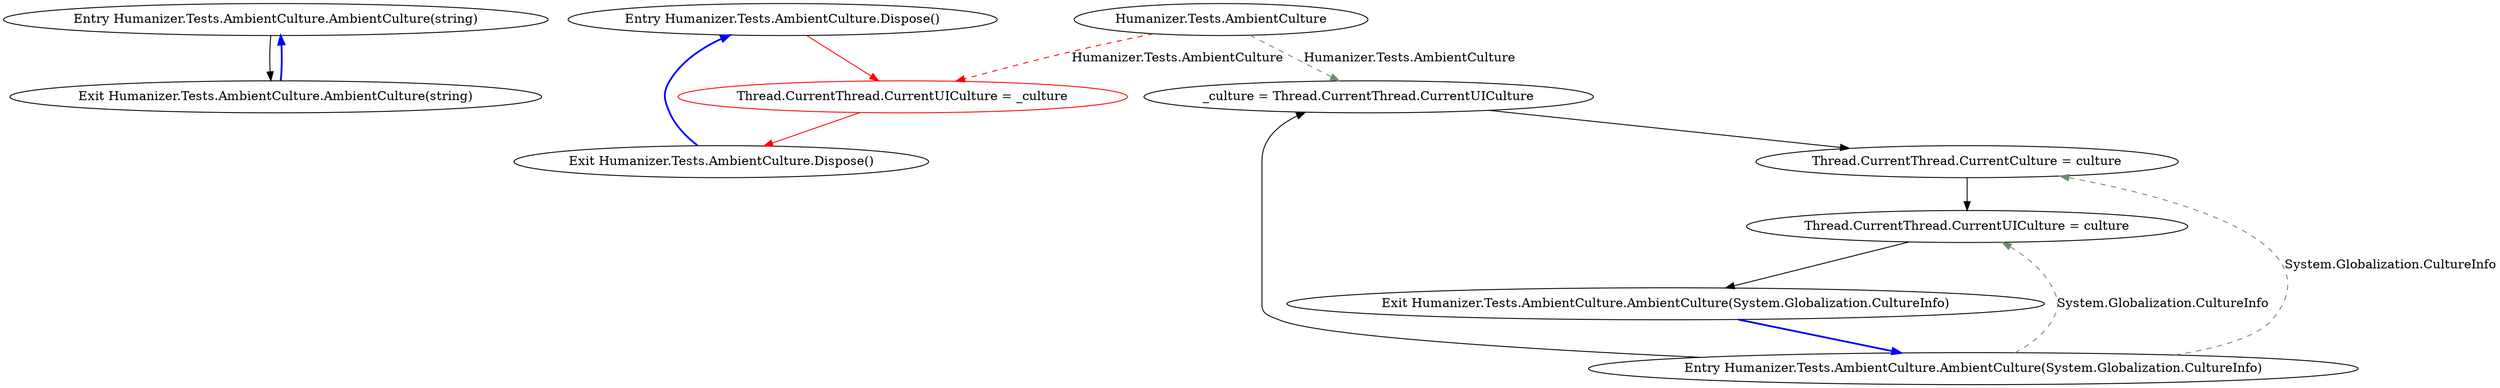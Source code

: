 digraph  {
m0_5 [label="Entry Humanizer.Tests.AmbientCulture.AmbientCulture(string)", span="17-17", cluster="Humanizer.Tests.AmbientCulture.AmbientCulture(string)", file="SpecificationPropertyRules.cs"];
m0_6 [label="Exit Humanizer.Tests.AmbientCulture.AmbientCulture(string)", span="17-17", cluster="Humanizer.Tests.AmbientCulture.AmbientCulture(string)", file="SpecificationPropertyRules.cs"];
m0_7 [label="Entry Humanizer.Tests.AmbientCulture.Dispose()", span="22-22", cluster="Humanizer.Tests.AmbientCulture.Dispose()", file="SpecificationPropertyRules.cs"];
m0_8 [label="Thread.CurrentThread.CurrentUICulture = _culture", span="24-24", cluster="Humanizer.Tests.AmbientCulture.Dispose()", color=red, community=0, file="SpecificationPropertyRules.cs"];
m0_9 [label="Exit Humanizer.Tests.AmbientCulture.Dispose()", span="22-22", cluster="Humanizer.Tests.AmbientCulture.Dispose()", file="SpecificationPropertyRules.cs"];
m0_0 [label="Entry Humanizer.Tests.AmbientCulture.AmbientCulture(System.Globalization.CultureInfo)", span="10-10", cluster="Humanizer.Tests.AmbientCulture.AmbientCulture(System.Globalization.CultureInfo)", file="SpecificationPropertyRules.cs"];
m0_1 [label="_culture = Thread.CurrentThread.CurrentUICulture", span="12-12", cluster="Humanizer.Tests.AmbientCulture.AmbientCulture(System.Globalization.CultureInfo)", file="SpecificationPropertyRules.cs"];
m0_2 [label="Thread.CurrentThread.CurrentCulture = culture", span="13-13", cluster="Humanizer.Tests.AmbientCulture.AmbientCulture(System.Globalization.CultureInfo)", file="SpecificationPropertyRules.cs"];
m0_3 [label="Thread.CurrentThread.CurrentUICulture = culture", span="14-14", cluster="Humanizer.Tests.AmbientCulture.AmbientCulture(System.Globalization.CultureInfo)", file="SpecificationPropertyRules.cs"];
m0_4 [label="Exit Humanizer.Tests.AmbientCulture.AmbientCulture(System.Globalization.CultureInfo)", span="10-10", cluster="Humanizer.Tests.AmbientCulture.AmbientCulture(System.Globalization.CultureInfo)", file="SpecificationPropertyRules.cs"];
m0_10 [label="Humanizer.Tests.AmbientCulture", span="", file="SpecificationPropertyRules.cs"];
m0_5 -> m0_6  [key=0, style=solid];
m0_6 -> m0_5  [key=0, style=bold, color=blue];
m0_7 -> m0_8  [key=0, style=solid, color=red];
m0_8 -> m0_9  [key=0, style=solid, color=red];
m0_9 -> m0_7  [key=0, style=bold, color=blue];
m0_0 -> m0_1  [key=0, style=solid];
m0_0 -> m0_2  [key=1, style=dashed, color=darkseagreen4, label="System.Globalization.CultureInfo"];
m0_0 -> m0_3  [key=1, style=dashed, color=darkseagreen4, label="System.Globalization.CultureInfo"];
m0_1 -> m0_2  [key=0, style=solid];
m0_2 -> m0_3  [key=0, style=solid];
m0_3 -> m0_4  [key=0, style=solid];
m0_4 -> m0_0  [key=0, style=bold, color=blue];
m0_10 -> m0_1  [key=1, style=dashed, color=darkseagreen4, label="Humanizer.Tests.AmbientCulture"];
m0_10 -> m0_8  [key=1, style=dashed, color=red, label="Humanizer.Tests.AmbientCulture"];
}

